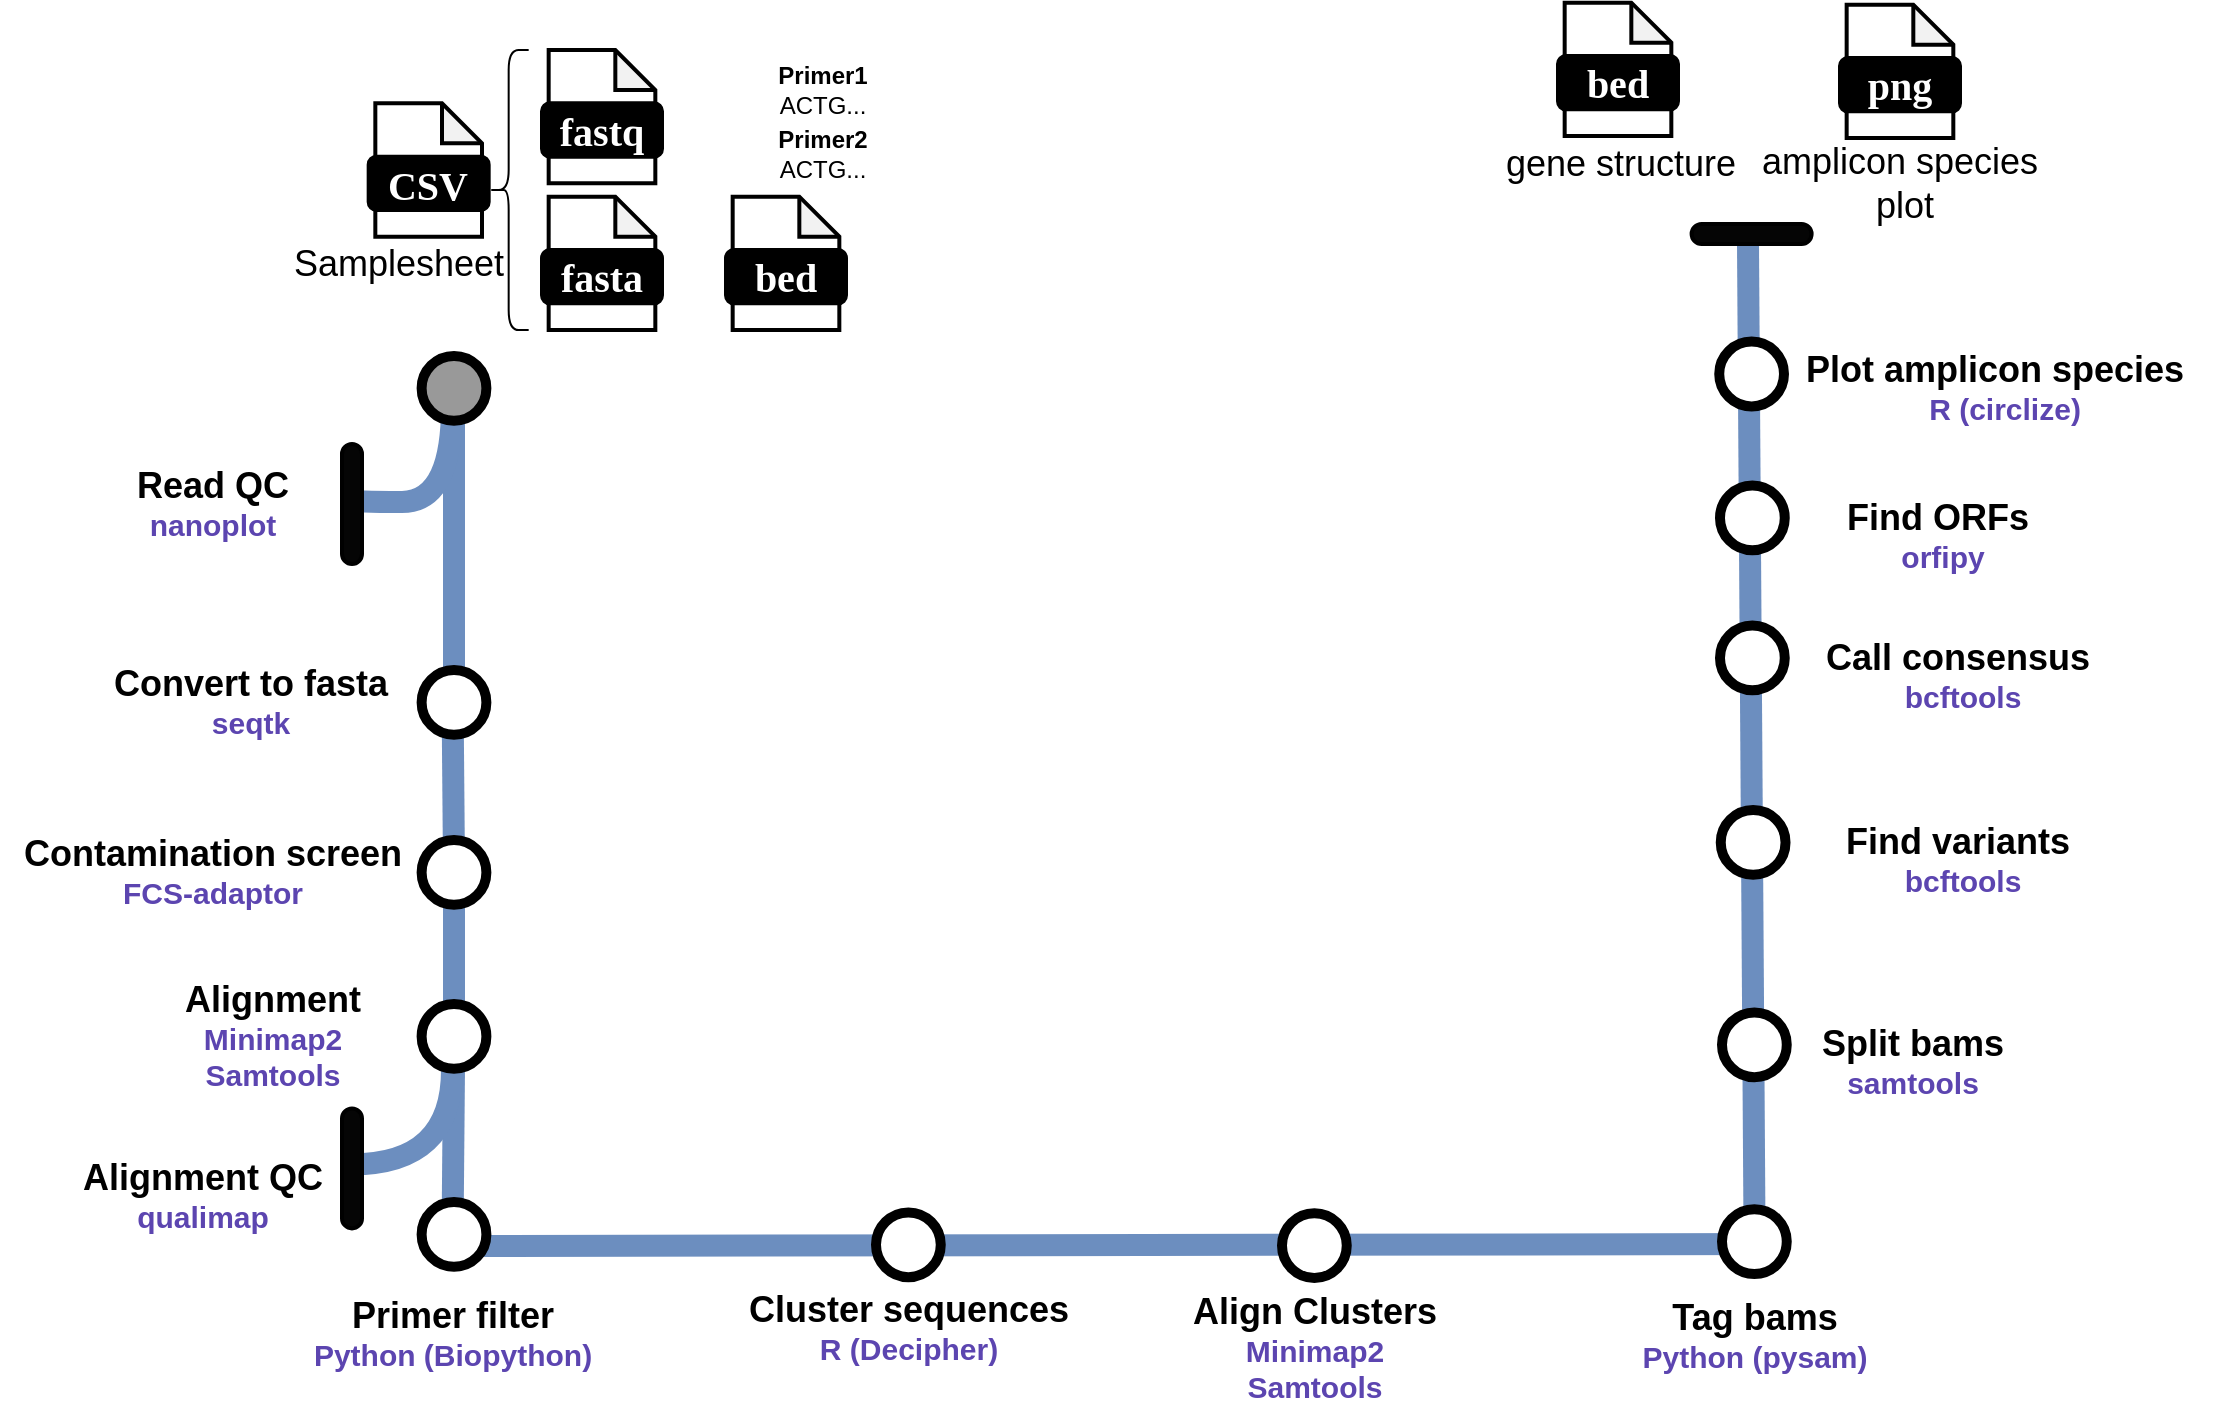 <mxfile version="24.8.6">
  <diagram name="Page-1" id="P_uiMSj8lN0pYwHUzH4j">
    <mxGraphModel dx="2312" dy="773" grid="1" gridSize="10" guides="1" tooltips="1" connect="1" arrows="1" fold="1" page="1" pageScale="1" pageWidth="850" pageHeight="1100" math="0" shadow="0">
      <root>
        <mxCell id="0" />
        <mxCell id="1" parent="0" />
        <mxCell id="v0_ueVVMDbjKfursdaX1-1" value="&lt;span style=&quot;font-size: 18px;&quot;&gt;&lt;b&gt;Convert to fasta&lt;/b&gt;&lt;/span&gt;&lt;div&gt;&lt;b style=&quot;&quot;&gt;&lt;font color=&quot;#5c45b0&quot; style=&quot;font-size: 15px;&quot;&gt;seqtk&lt;/font&gt;&lt;/b&gt;&lt;/div&gt;" style="text;html=1;align=center;verticalAlign=middle;resizable=0;points=[];autosize=1;strokeColor=none;fillColor=none;" vertex="1" parent="1">
          <mxGeometry x="-606.19" y="424.19" width="160" height="50" as="geometry" />
        </mxCell>
        <mxCell id="v0_ueVVMDbjKfursdaX1-7" value="&lt;span style=&quot;font-size: 18px;&quot;&gt;&lt;b&gt;Alignment QC&lt;/b&gt;&lt;/span&gt;&lt;div&gt;&lt;font color=&quot;#5c45b0&quot;&gt;&lt;span style=&quot;font-size: 15px;&quot;&gt;&lt;b&gt;qualimap&lt;/b&gt;&lt;/span&gt;&lt;/font&gt;&lt;/div&gt;" style="text;html=1;align=center;verticalAlign=middle;resizable=0;points=[];autosize=1;strokeColor=none;fillColor=none;" vertex="1" parent="1">
          <mxGeometry x="-620" y="671.19" width="140" height="50" as="geometry" />
        </mxCell>
        <mxCell id="v0_ueVVMDbjKfursdaX1-10" value="&lt;span style=&quot;font-size: 18px;&quot;&gt;&lt;b&gt;Read QC&lt;/b&gt;&lt;/span&gt;&lt;br&gt;&lt;div&gt;&lt;font color=&quot;#5c45b0&quot;&gt;&lt;span style=&quot;font-size: 15px;&quot;&gt;&lt;b&gt;nanoplot&lt;/b&gt;&lt;/span&gt;&lt;/font&gt;&lt;/div&gt;" style="text;html=1;align=center;verticalAlign=middle;resizable=0;points=[];autosize=1;strokeColor=none;fillColor=none;" vertex="1" parent="1">
          <mxGeometry x="-595" y="325" width="100" height="50" as="geometry" />
        </mxCell>
        <mxCell id="v0_ueVVMDbjKfursdaX1-11" value="&lt;span style=&quot;font-size: 18px;&quot;&gt;&lt;b&gt;Contamination screen&lt;/b&gt;&lt;/span&gt;&lt;br&gt;&lt;div&gt;&lt;b style=&quot;&quot;&gt;&lt;font color=&quot;#5c45b0&quot; style=&quot;font-size: 15px;&quot;&gt;FCS-adaptor&lt;/font&gt;&lt;/b&gt;&lt;/div&gt;" style="text;html=1;align=center;verticalAlign=middle;resizable=0;points=[];autosize=1;strokeColor=none;fillColor=none;" vertex="1" parent="1">
          <mxGeometry x="-650.19" y="509.19" width="210" height="50" as="geometry" />
        </mxCell>
        <mxCell id="v0_ueVVMDbjKfursdaX1-18" value="" style="endArrow=none;html=1;rounded=1;strokeWidth=11;fontSize=12;startSize=8;endSize=8;curved=1;exitX=0.5;exitY=1;exitDx=0;exitDy=0;fillColor=#dae8fc;strokeColor=#6c8ebf;" edge="1" parent="1" target="v0_ueVVMDbjKfursdaX1-75">
          <mxGeometry width="50" height="50" relative="1" as="geometry">
            <mxPoint x="-424.0" y="300" as="sourcePoint" />
            <mxPoint x="-424" y="640" as="targetPoint" />
          </mxGeometry>
        </mxCell>
        <mxCell id="v0_ueVVMDbjKfursdaX1-20" value="" style="endArrow=none;html=1;rounded=1;strokeWidth=11;fontSize=12;startSize=8;endSize=8;curved=1;exitX=0.5;exitY=1;exitDx=0;exitDy=0;fillColor=#dae8fc;strokeColor=#6c8ebf;" edge="1" parent="1">
          <mxGeometry width="50" height="50" relative="1" as="geometry">
            <mxPoint x="-409.81" y="721" as="sourcePoint" />
            <mxPoint x="240" y="720" as="targetPoint" />
          </mxGeometry>
        </mxCell>
        <mxCell id="v0_ueVVMDbjKfursdaX1-21" value="" style="group" vertex="1" connectable="0" parent="1">
          <mxGeometry x="-480" y="123" width="855" height="140" as="geometry" />
        </mxCell>
        <mxCell id="v0_ueVVMDbjKfursdaX1-22" value="" style="group" vertex="1" connectable="0" parent="v0_ueVVMDbjKfursdaX1-21">
          <mxGeometry x="13.333" y="26.667" width="60" height="66.667" as="geometry" />
        </mxCell>
        <mxCell id="v0_ueVVMDbjKfursdaX1-23" value="" style="shape=note;whiteSpace=wrap;html=1;backgroundOutline=1;darkOpacity=0.05;rounded=1;size=20;strokeWidth=2;" vertex="1" parent="v0_ueVVMDbjKfursdaX1-22">
          <mxGeometry x="3.333" width="53.333" height="66.667" as="geometry" />
        </mxCell>
        <mxCell id="v0_ueVVMDbjKfursdaX1-24" value="&lt;font data-font-src=&quot;https://fonts.googleapis.com/css?family=Maven+Pro&quot; face=&quot;Maven Pro&quot; color=&quot;#ffffff&quot;&gt;&lt;b&gt;&lt;font style=&quot;font-size: 20px;&quot;&gt;CSV&lt;/font&gt;&lt;/b&gt;&lt;/font&gt;" style="rounded=1;whiteSpace=wrap;html=1;strokeWidth=2;fillColor=#000000;" vertex="1" parent="v0_ueVVMDbjKfursdaX1-22">
          <mxGeometry y="26.667" width="60" height="26.667" as="geometry" />
        </mxCell>
        <mxCell id="v0_ueVVMDbjKfursdaX1-25" value="&lt;font style=&quot;font-size: 18px;&quot; face=&quot;Helvetica&quot;&gt;Samplesheet&lt;/font&gt;" style="text;html=1;align=center;verticalAlign=middle;resizable=0;points=[];autosize=1;strokeColor=none;fillColor=none;" vertex="1" parent="v0_ueVVMDbjKfursdaX1-21">
          <mxGeometry x="-36.67" y="86.663" width="130" height="40" as="geometry" />
        </mxCell>
        <mxCell id="v0_ueVVMDbjKfursdaX1-26" value="" style="group" vertex="1" connectable="0" parent="v0_ueVVMDbjKfursdaX1-21">
          <mxGeometry x="100" width="60" height="66.667" as="geometry" />
        </mxCell>
        <mxCell id="v0_ueVVMDbjKfursdaX1-27" value="" style="shape=note;whiteSpace=wrap;html=1;backgroundOutline=1;darkOpacity=0.05;rounded=1;size=20;strokeWidth=2;" vertex="1" parent="v0_ueVVMDbjKfursdaX1-26">
          <mxGeometry x="3.333" width="53.333" height="66.667" as="geometry" />
        </mxCell>
        <mxCell id="v0_ueVVMDbjKfursdaX1-28" value="&lt;font data-font-src=&quot;https://fonts.googleapis.com/css?family=Maven+Pro&quot; face=&quot;Maven Pro&quot; color=&quot;#ffffff&quot;&gt;&lt;b&gt;&lt;font style=&quot;font-size: 20px;&quot;&gt;fastq&lt;/font&gt;&lt;/b&gt;&lt;/font&gt;" style="rounded=1;whiteSpace=wrap;html=1;strokeWidth=2;fillColor=#000000;" vertex="1" parent="v0_ueVVMDbjKfursdaX1-26">
          <mxGeometry y="26.667" width="60" height="26.667" as="geometry" />
        </mxCell>
        <mxCell id="v0_ueVVMDbjKfursdaX1-29" value="" style="group" vertex="1" connectable="0" parent="v0_ueVVMDbjKfursdaX1-21">
          <mxGeometry x="100" y="73.333" width="60" height="66.667" as="geometry" />
        </mxCell>
        <mxCell id="v0_ueVVMDbjKfursdaX1-30" value="" style="shape=note;whiteSpace=wrap;html=1;backgroundOutline=1;darkOpacity=0.05;rounded=1;size=20;strokeWidth=2;" vertex="1" parent="v0_ueVVMDbjKfursdaX1-29">
          <mxGeometry x="3.333" width="53.333" height="66.667" as="geometry" />
        </mxCell>
        <mxCell id="v0_ueVVMDbjKfursdaX1-31" value="&lt;font data-font-src=&quot;https://fonts.googleapis.com/css?family=Maven+Pro&quot; face=&quot;Maven Pro&quot; color=&quot;#ffffff&quot;&gt;&lt;b&gt;&lt;font style=&quot;font-size: 20px;&quot;&gt;fasta&lt;/font&gt;&lt;/b&gt;&lt;/font&gt;" style="rounded=1;whiteSpace=wrap;html=1;strokeWidth=2;fillColor=#000000;" vertex="1" parent="v0_ueVVMDbjKfursdaX1-29">
          <mxGeometry y="26.667" width="60" height="26.667" as="geometry" />
        </mxCell>
        <mxCell id="v0_ueVVMDbjKfursdaX1-32" value="" style="shape=curlyBracket;whiteSpace=wrap;html=1;rounded=1;labelPosition=left;verticalLabelPosition=middle;align=right;verticalAlign=middle;size=0.5;" vertex="1" parent="v0_ueVVMDbjKfursdaX1-21">
          <mxGeometry x="73.333" width="20" height="140" as="geometry" />
        </mxCell>
        <mxCell id="v0_ueVVMDbjKfursdaX1-84" value="" style="group" vertex="1" connectable="0" parent="v0_ueVVMDbjKfursdaX1-21">
          <mxGeometry x="192" y="73.333" width="60" height="66.667" as="geometry" />
        </mxCell>
        <mxCell id="v0_ueVVMDbjKfursdaX1-85" value="" style="shape=note;whiteSpace=wrap;html=1;backgroundOutline=1;darkOpacity=0.05;rounded=1;size=20;strokeWidth=2;" vertex="1" parent="v0_ueVVMDbjKfursdaX1-84">
          <mxGeometry x="3.333" width="53.333" height="66.667" as="geometry" />
        </mxCell>
        <mxCell id="v0_ueVVMDbjKfursdaX1-86" value="&lt;font data-font-src=&quot;https://fonts.googleapis.com/css?family=Maven+Pro&quot; face=&quot;Maven Pro&quot; color=&quot;#ffffff&quot;&gt;&lt;b&gt;&lt;font style=&quot;font-size: 20px;&quot;&gt;bed&lt;/font&gt;&lt;/b&gt;&lt;/font&gt;" style="rounded=1;whiteSpace=wrap;html=1;strokeWidth=2;fillColor=#000000;" vertex="1" parent="v0_ueVVMDbjKfursdaX1-84">
          <mxGeometry y="26.667" width="60" height="26.667" as="geometry" />
        </mxCell>
        <mxCell id="v0_ueVVMDbjKfursdaX1-121" value="" style="group" vertex="1" connectable="0" parent="v0_ueVVMDbjKfursdaX1-21">
          <mxGeometry x="608" y="-23.667" width="60" height="66.667" as="geometry" />
        </mxCell>
        <mxCell id="v0_ueVVMDbjKfursdaX1-122" value="" style="shape=note;whiteSpace=wrap;html=1;backgroundOutline=1;darkOpacity=0.05;rounded=1;size=20;strokeWidth=2;" vertex="1" parent="v0_ueVVMDbjKfursdaX1-121">
          <mxGeometry x="3.333" width="53.333" height="66.667" as="geometry" />
        </mxCell>
        <mxCell id="v0_ueVVMDbjKfursdaX1-123" value="&lt;font data-font-src=&quot;https://fonts.googleapis.com/css?family=Maven+Pro&quot; face=&quot;Maven Pro&quot; color=&quot;#ffffff&quot;&gt;&lt;b&gt;&lt;font style=&quot;font-size: 20px;&quot;&gt;bed&lt;/font&gt;&lt;/b&gt;&lt;/font&gt;" style="rounded=1;whiteSpace=wrap;html=1;strokeWidth=2;fillColor=#000000;" vertex="1" parent="v0_ueVVMDbjKfursdaX1-121">
          <mxGeometry y="26.667" width="60" height="26.667" as="geometry" />
        </mxCell>
        <mxCell id="v0_ueVVMDbjKfursdaX1-124" value="" style="group" vertex="1" connectable="0" parent="v0_ueVVMDbjKfursdaX1-21">
          <mxGeometry x="749" y="-22.667" width="60" height="66.67" as="geometry" />
        </mxCell>
        <mxCell id="v0_ueVVMDbjKfursdaX1-125" value="" style="shape=note;whiteSpace=wrap;html=1;backgroundOutline=1;darkOpacity=0.05;rounded=1;size=20;strokeWidth=2;" vertex="1" parent="v0_ueVVMDbjKfursdaX1-124">
          <mxGeometry x="3.33" width="53.33" height="66.67" as="geometry" />
        </mxCell>
        <mxCell id="v0_ueVVMDbjKfursdaX1-126" value="&lt;font data-font-src=&quot;https://fonts.googleapis.com/css?family=Maven+Pro&quot; face=&quot;Maven Pro&quot; color=&quot;#ffffff&quot;&gt;&lt;b&gt;&lt;font style=&quot;font-size: 20px;&quot;&gt;png&lt;/font&gt;&lt;/b&gt;&lt;/font&gt;" style="rounded=1;whiteSpace=wrap;html=1;strokeWidth=2;fillColor=#000000;" vertex="1" parent="v0_ueVVMDbjKfursdaX1-124">
          <mxGeometry y="26.667" width="60" height="26.667" as="geometry" />
        </mxCell>
        <mxCell id="v0_ueVVMDbjKfursdaX1-128" value="&lt;font style=&quot;font-size: 18px;&quot; face=&quot;Helvetica&quot;&gt;amplicon species&amp;nbsp;&lt;/font&gt;&lt;div&gt;&lt;font style=&quot;font-size: 18px;&quot; face=&quot;Helvetica&quot;&gt;plot&lt;/font&gt;&lt;/div&gt;" style="text;html=1;align=center;verticalAlign=middle;resizable=0;points=[];autosize=1;strokeColor=none;fillColor=none;" vertex="1" parent="v0_ueVVMDbjKfursdaX1-21">
          <mxGeometry x="696" y="37.003" width="170" height="60" as="geometry" />
        </mxCell>
        <mxCell id="v0_ueVVMDbjKfursdaX1-35" value="" style="endArrow=none;html=1;rounded=1;strokeWidth=11;fontSize=12;startSize=8;endSize=8;curved=1;fillColor=#dae8fc;strokeColor=#6c8ebf;exitX=0.5;exitY=0;exitDx=0;exitDy=0;" edge="1" parent="1" source="v0_ueVVMDbjKfursdaX1-104">
          <mxGeometry width="50" height="50" relative="1" as="geometry">
            <mxPoint x="226" y="683" as="sourcePoint" />
            <mxPoint x="223" y="220" as="targetPoint" />
          </mxGeometry>
        </mxCell>
        <mxCell id="v0_ueVVMDbjKfursdaX1-36" value="" style="rounded=1;whiteSpace=wrap;html=1;strokeWidth=2;arcSize=50;fillColor=#050505;rotation=-90;" vertex="1" parent="1">
          <mxGeometry x="219.81" y="185" width="10" height="60" as="geometry" />
        </mxCell>
        <mxCell id="v0_ueVVMDbjKfursdaX1-57" value="" style="endArrow=none;html=1;rounded=1;strokeWidth=11;fontSize=12;startSize=8;endSize=8;curved=1;exitX=0.5;exitY=1;exitDx=0;exitDy=0;fillColor=#dae8fc;strokeColor=#6c8ebf;" edge="1" parent="1" source="v0_ueVVMDbjKfursdaX1-89">
          <mxGeometry width="50" height="50" relative="1" as="geometry">
            <mxPoint x="-424.59" y="463" as="sourcePoint" />
            <mxPoint x="-424.59" y="699" as="targetPoint" />
          </mxGeometry>
        </mxCell>
        <mxCell id="v0_ueVVMDbjKfursdaX1-61" value="" style="ellipse;whiteSpace=wrap;html=1;aspect=fixed;rounded=1;rotation=0;strokeWidth=5;" vertex="1" parent="1">
          <mxGeometry x="-440.19" y="698.999" width="32.381" height="32.381" as="geometry" />
        </mxCell>
        <mxCell id="v0_ueVVMDbjKfursdaX1-78" value="&lt;b&gt;Primer1&lt;/b&gt;&lt;div&gt;ACTG...&lt;/div&gt;" style="text;html=1;align=center;verticalAlign=middle;resizable=0;points=[];autosize=1;strokeColor=none;fillColor=none;" vertex="1" parent="1">
          <mxGeometry x="-275" y="123" width="70" height="40" as="geometry" />
        </mxCell>
        <mxCell id="v0_ueVVMDbjKfursdaX1-79" value="&lt;b&gt;Primer2&lt;/b&gt;&lt;div&gt;ACTG...&lt;/div&gt;" style="text;html=1;align=center;verticalAlign=middle;resizable=0;points=[];autosize=1;strokeColor=none;fillColor=none;" vertex="1" parent="1">
          <mxGeometry x="-275" y="155" width="70" height="40" as="geometry" />
        </mxCell>
        <mxCell id="v0_ueVVMDbjKfursdaX1-88" value="" style="endArrow=none;html=1;rounded=1;strokeWidth=11;fontSize=12;startSize=8;endSize=8;curved=1;exitX=0.5;exitY=1;exitDx=0;exitDy=0;fillColor=#dae8fc;strokeColor=#6c8ebf;" edge="1" parent="1" target="v0_ueVVMDbjKfursdaX1-87">
          <mxGeometry width="50" height="50" relative="1" as="geometry">
            <mxPoint x="-424.59" y="463" as="sourcePoint" />
            <mxPoint x="-424.59" y="699" as="targetPoint" />
          </mxGeometry>
        </mxCell>
        <mxCell id="v0_ueVVMDbjKfursdaX1-90" value="" style="endArrow=none;html=1;rounded=1;strokeWidth=11;fontSize=12;startSize=8;endSize=8;curved=1;exitX=0.5;exitY=1;exitDx=0;exitDy=0;fillColor=#dae8fc;strokeColor=#6c8ebf;" edge="1" parent="1" source="v0_ueVVMDbjKfursdaX1-87" target="v0_ueVVMDbjKfursdaX1-89">
          <mxGeometry width="50" height="50" relative="1" as="geometry">
            <mxPoint x="-424" y="550" as="sourcePoint" />
            <mxPoint x="-424.59" y="699" as="targetPoint" />
          </mxGeometry>
        </mxCell>
        <mxCell id="v0_ueVVMDbjKfursdaX1-91" value="&lt;span style=&quot;font-size: 18px;&quot;&gt;&lt;b&gt;Alignment&lt;/b&gt;&lt;/span&gt;&lt;br&gt;&lt;div&gt;&lt;font color=&quot;#5c45b0&quot;&gt;&lt;span style=&quot;font-size: 15px;&quot;&gt;&lt;b&gt;Minimap2&lt;/b&gt;&lt;/span&gt;&lt;/font&gt;&lt;/div&gt;&lt;div&gt;&lt;font color=&quot;#5c45b0&quot;&gt;&lt;span style=&quot;font-size: 15px;&quot;&gt;&lt;b&gt;Samtools&lt;/b&gt;&lt;/span&gt;&lt;/font&gt;&lt;/div&gt;" style="text;html=1;align=center;verticalAlign=middle;resizable=0;points=[];autosize=1;strokeColor=none;fillColor=none;" vertex="1" parent="1">
          <mxGeometry x="-570" y="581.19" width="110" height="70" as="geometry" />
        </mxCell>
        <mxCell id="v0_ueVVMDbjKfursdaX1-75" value="" style="ellipse;whiteSpace=wrap;html=1;aspect=fixed;rounded=1;rotation=0;strokeWidth=5;" vertex="1" parent="1">
          <mxGeometry x="-440.19" y="432.999" width="32.381" height="32.381" as="geometry" />
        </mxCell>
        <mxCell id="v0_ueVVMDbjKfursdaX1-87" value="" style="ellipse;whiteSpace=wrap;html=1;aspect=fixed;rounded=1;rotation=0;strokeWidth=5;" vertex="1" parent="1">
          <mxGeometry x="-440.19" y="517.999" width="32.381" height="32.381" as="geometry" />
        </mxCell>
        <mxCell id="v0_ueVVMDbjKfursdaX1-92" value="" style="group" vertex="1" connectable="0" parent="1">
          <mxGeometry x="-480" y="300.81" width="55" height="79.19" as="geometry" />
        </mxCell>
        <mxCell id="v0_ueVVMDbjKfursdaX1-8" value="" style="endArrow=none;html=1;rounded=1;strokeWidth=11;fontSize=12;startSize=8;endSize=8;curved=1;exitX=0.5;exitY=1;exitDx=0;exitDy=0;fillColor=#dae8fc;strokeColor=#6c8ebf;edgeStyle=orthogonalEdgeStyle;entryX=1;entryY=0.28;entryDx=0;entryDy=0;entryPerimeter=0;" edge="1" parent="v0_ueVVMDbjKfursdaX1-92">
          <mxGeometry width="50" height="50" relative="1" as="geometry">
            <mxPoint x="55.0" as="sourcePoint" />
            <mxPoint x="5" y="47.19" as="targetPoint" />
            <Array as="points">
              <mxPoint x="55" y="48.19" />
            </Array>
          </mxGeometry>
        </mxCell>
        <mxCell id="v0_ueVVMDbjKfursdaX1-9" value="" style="rounded=1;whiteSpace=wrap;html=1;strokeWidth=2;arcSize=50;fillColor=#050505;" vertex="1" parent="v0_ueVVMDbjKfursdaX1-92">
          <mxGeometry y="19.19" width="10" height="60" as="geometry" />
        </mxCell>
        <mxCell id="v0_ueVVMDbjKfursdaX1-93" value="" style="group" vertex="1" connectable="0" parent="1">
          <mxGeometry x="-480" y="633.0" width="55" height="79.19" as="geometry" />
        </mxCell>
        <mxCell id="v0_ueVVMDbjKfursdaX1-94" value="" style="endArrow=none;html=1;rounded=1;strokeWidth=11;fontSize=12;startSize=8;endSize=8;curved=1;exitX=0.5;exitY=1;exitDx=0;exitDy=0;fillColor=#dae8fc;strokeColor=#6c8ebf;edgeStyle=orthogonalEdgeStyle;entryX=1;entryY=0.28;entryDx=0;entryDy=0;entryPerimeter=0;" edge="1" parent="v0_ueVVMDbjKfursdaX1-93">
          <mxGeometry width="50" height="50" relative="1" as="geometry">
            <mxPoint x="55.0" as="sourcePoint" />
            <mxPoint x="5" y="47.19" as="targetPoint" />
            <Array as="points">
              <mxPoint x="55" y="48.19" />
            </Array>
          </mxGeometry>
        </mxCell>
        <mxCell id="v0_ueVVMDbjKfursdaX1-95" value="" style="rounded=1;whiteSpace=wrap;html=1;strokeWidth=2;arcSize=50;fillColor=#050505;" vertex="1" parent="v0_ueVVMDbjKfursdaX1-93">
          <mxGeometry y="19.19" width="10" height="60" as="geometry" />
        </mxCell>
        <mxCell id="v0_ueVVMDbjKfursdaX1-89" value="" style="ellipse;whiteSpace=wrap;html=1;aspect=fixed;rounded=1;rotation=0;strokeWidth=5;" vertex="1" parent="1">
          <mxGeometry x="-440.19" y="599.999" width="32.381" height="32.381" as="geometry" />
        </mxCell>
        <mxCell id="v0_ueVVMDbjKfursdaX1-76" value="" style="ellipse;whiteSpace=wrap;html=1;aspect=fixed;rounded=1;rotation=0;strokeWidth=5;fillColor=#999999;" vertex="1" parent="1">
          <mxGeometry x="-440.19" y="275.959" width="32.381" height="32.381" as="geometry" />
        </mxCell>
        <mxCell id="v0_ueVVMDbjKfursdaX1-96" value="&lt;span style=&quot;font-size: 18px;&quot;&gt;&lt;b&gt;Primer filter&lt;/b&gt;&lt;/span&gt;&lt;div&gt;&lt;font color=&quot;#5c45b0&quot;&gt;&lt;span style=&quot;font-size: 15px;&quot;&gt;&lt;b&gt;Python (Biopython)&lt;/b&gt;&lt;/span&gt;&lt;/font&gt;&lt;/div&gt;" style="text;html=1;align=center;verticalAlign=middle;resizable=0;points=[];autosize=1;strokeColor=none;fillColor=none;" vertex="1" parent="1">
          <mxGeometry x="-505" y="740" width="160" height="50" as="geometry" />
        </mxCell>
        <mxCell id="v0_ueVVMDbjKfursdaX1-97" value="" style="ellipse;whiteSpace=wrap;html=1;aspect=fixed;rounded=1;rotation=0;strokeWidth=5;" vertex="1" parent="1">
          <mxGeometry x="-213" y="704.189" width="32.381" height="32.381" as="geometry" />
        </mxCell>
        <mxCell id="v0_ueVVMDbjKfursdaX1-101" value="&lt;span style=&quot;font-size: 18px;&quot;&gt;&lt;b&gt;Cluster sequences&lt;/b&gt;&lt;/span&gt;&lt;div&gt;&lt;font color=&quot;#5c45b0&quot;&gt;&lt;span style=&quot;font-size: 15px;&quot;&gt;&lt;b&gt;R (Decipher)&lt;/b&gt;&lt;/span&gt;&lt;/font&gt;&lt;/div&gt;" style="text;html=1;align=center;verticalAlign=middle;resizable=0;points=[];autosize=1;strokeColor=none;fillColor=none;" vertex="1" parent="1">
          <mxGeometry x="-286.81" y="736.57" width="180" height="50" as="geometry" />
        </mxCell>
        <mxCell id="v0_ueVVMDbjKfursdaX1-102" value="" style="ellipse;whiteSpace=wrap;html=1;aspect=fixed;rounded=1;rotation=0;strokeWidth=5;" vertex="1" parent="1">
          <mxGeometry x="-10" y="704.619" width="32.381" height="32.381" as="geometry" />
        </mxCell>
        <mxCell id="v0_ueVVMDbjKfursdaX1-103" value="&lt;span style=&quot;font-size: 18px;&quot;&gt;&lt;b&gt;Align Clusters&lt;/b&gt;&lt;/span&gt;&lt;div&gt;&lt;font color=&quot;#5c45b0&quot;&gt;&lt;span style=&quot;font-size: 15px;&quot;&gt;&lt;b&gt;Minimap2&lt;/b&gt;&lt;/span&gt;&lt;/font&gt;&lt;/div&gt;&lt;div&gt;&lt;font color=&quot;#5c45b0&quot;&gt;&lt;span style=&quot;font-size: 15px;&quot;&gt;&lt;b&gt;Samtools&lt;/b&gt;&lt;/span&gt;&lt;/font&gt;&lt;/div&gt;" style="text;html=1;align=center;verticalAlign=middle;resizable=0;points=[];autosize=1;strokeColor=none;fillColor=none;" vertex="1" parent="1">
          <mxGeometry x="-68.81" y="736.57" width="150" height="70" as="geometry" />
        </mxCell>
        <mxCell id="v0_ueVVMDbjKfursdaX1-105" value="&lt;span style=&quot;font-size: 18px;&quot;&gt;&lt;b&gt;Tag bams&lt;/b&gt;&lt;/span&gt;&lt;div&gt;&lt;font color=&quot;#5c45b0&quot;&gt;&lt;span style=&quot;font-size: 15px;&quot;&gt;&lt;b&gt;Python (pysam)&lt;/b&gt;&lt;/span&gt;&lt;/font&gt;&lt;/div&gt;" style="text;html=1;align=center;verticalAlign=middle;resizable=0;points=[];autosize=1;strokeColor=none;fillColor=none;" vertex="1" parent="1">
          <mxGeometry x="156.19" y="741" width="140" height="50" as="geometry" />
        </mxCell>
        <mxCell id="v0_ueVVMDbjKfursdaX1-104" value="" style="ellipse;whiteSpace=wrap;html=1;aspect=fixed;rounded=1;rotation=0;strokeWidth=5;" vertex="1" parent="1">
          <mxGeometry x="210" y="702.619" width="32.381" height="32.381" as="geometry" />
        </mxCell>
        <mxCell id="v0_ueVVMDbjKfursdaX1-107" value="" style="ellipse;whiteSpace=wrap;html=1;aspect=fixed;rounded=1;rotation=0;strokeWidth=5;" vertex="1" parent="1">
          <mxGeometry x="210" y="604.189" width="32.381" height="32.381" as="geometry" />
        </mxCell>
        <mxCell id="v0_ueVVMDbjKfursdaX1-108" value="&lt;span style=&quot;font-size: 18px;&quot;&gt;&lt;b&gt;Split bams&lt;/b&gt;&lt;/span&gt;&lt;div&gt;&lt;font color=&quot;#5c45b0&quot;&gt;&lt;span style=&quot;font-size: 15px;&quot;&gt;&lt;b&gt;samtools&lt;/b&gt;&lt;/span&gt;&lt;/font&gt;&lt;/div&gt;" style="text;html=1;align=center;verticalAlign=middle;resizable=0;points=[];autosize=1;strokeColor=none;fillColor=none;" vertex="1" parent="1">
          <mxGeometry x="250" y="604.19" width="110" height="50" as="geometry" />
        </mxCell>
        <mxCell id="v0_ueVVMDbjKfursdaX1-109" value="" style="ellipse;whiteSpace=wrap;html=1;aspect=fixed;rounded=1;rotation=0;strokeWidth=5;" vertex="1" parent="1">
          <mxGeometry x="209.38" y="502.999" width="32.381" height="32.381" as="geometry" />
        </mxCell>
        <mxCell id="v0_ueVVMDbjKfursdaX1-110" value="&lt;span style=&quot;font-size: 18px;&quot;&gt;&lt;b&gt;Find variants&amp;nbsp;&lt;/b&gt;&lt;/span&gt;&lt;div&gt;&lt;font color=&quot;#5c45b0&quot;&gt;&lt;span style=&quot;font-size: 15px;&quot;&gt;&lt;b&gt;bcftools&lt;/b&gt;&lt;/span&gt;&lt;/font&gt;&lt;/div&gt;" style="text;html=1;align=center;verticalAlign=middle;resizable=0;points=[];autosize=1;strokeColor=none;fillColor=none;" vertex="1" parent="1">
          <mxGeometry x="260" y="503.0" width="140" height="50" as="geometry" />
        </mxCell>
        <mxCell id="v0_ueVVMDbjKfursdaX1-111" value="" style="ellipse;whiteSpace=wrap;html=1;aspect=fixed;rounded=1;rotation=0;strokeWidth=5;" vertex="1" parent="1">
          <mxGeometry x="209" y="410.759" width="32.381" height="32.381" as="geometry" />
        </mxCell>
        <mxCell id="v0_ueVVMDbjKfursdaX1-112" value="&lt;span style=&quot;font-size: 18px;&quot;&gt;&lt;b&gt;Call consensus&amp;nbsp;&lt;/b&gt;&lt;/span&gt;&lt;div&gt;&lt;font color=&quot;#5c45b0&quot;&gt;&lt;span style=&quot;font-size: 15px;&quot;&gt;&lt;b&gt;bcftools&lt;/b&gt;&lt;/span&gt;&lt;/font&gt;&lt;/div&gt;" style="text;html=1;align=center;verticalAlign=middle;resizable=0;points=[];autosize=1;strokeColor=none;fillColor=none;" vertex="1" parent="1">
          <mxGeometry x="249.62" y="410.76" width="160" height="50" as="geometry" />
        </mxCell>
        <mxCell id="v0_ueVVMDbjKfursdaX1-113" value="" style="ellipse;whiteSpace=wrap;html=1;aspect=fixed;rounded=1;rotation=0;strokeWidth=5;" vertex="1" parent="1">
          <mxGeometry x="209" y="340.759" width="32.381" height="32.381" as="geometry" />
        </mxCell>
        <mxCell id="v0_ueVVMDbjKfursdaX1-114" value="&lt;span style=&quot;font-size: 18px;&quot;&gt;&lt;b&gt;Find ORFs&amp;nbsp;&lt;/b&gt;&lt;/span&gt;&lt;div&gt;&lt;font color=&quot;#5c45b0&quot;&gt;&lt;span style=&quot;font-size: 15px;&quot;&gt;&lt;b&gt;orfipy&lt;/b&gt;&lt;/span&gt;&lt;/font&gt;&lt;/div&gt;" style="text;html=1;align=center;verticalAlign=middle;resizable=0;points=[];autosize=1;strokeColor=none;fillColor=none;" vertex="1" parent="1">
          <mxGeometry x="260" y="340.76" width="120" height="50" as="geometry" />
        </mxCell>
        <mxCell id="v0_ueVVMDbjKfursdaX1-115" value="" style="ellipse;whiteSpace=wrap;html=1;aspect=fixed;rounded=1;rotation=0;strokeWidth=5;" vertex="1" parent="1">
          <mxGeometry x="208.62" y="268.809" width="32.381" height="32.381" as="geometry" />
        </mxCell>
        <mxCell id="v0_ueVVMDbjKfursdaX1-116" value="&lt;span style=&quot;font-size: 18px;&quot;&gt;&lt;b&gt;Plot amplicon species&amp;nbsp;&amp;nbsp;&lt;/b&gt;&lt;/span&gt;&lt;div&gt;&lt;font color=&quot;#5c45b0&quot;&gt;&lt;span style=&quot;font-size: 15px;&quot;&gt;&lt;b&gt;R (circlize)&lt;/b&gt;&lt;/span&gt;&lt;/font&gt;&lt;/div&gt;" style="text;html=1;align=center;verticalAlign=middle;resizable=0;points=[];autosize=1;strokeColor=none;fillColor=none;" vertex="1" parent="1">
          <mxGeometry x="241.38" y="267.15" width="220" height="50" as="geometry" />
        </mxCell>
        <mxCell id="v0_ueVVMDbjKfursdaX1-127" value="&lt;font style=&quot;font-size: 18px;&quot; face=&quot;Helvetica&quot;&gt;gene structure&lt;/font&gt;" style="text;html=1;align=center;verticalAlign=middle;resizable=0;points=[];autosize=1;strokeColor=none;fillColor=none;" vertex="1" parent="1">
          <mxGeometry x="89" y="160.003" width="140" height="40" as="geometry" />
        </mxCell>
      </root>
    </mxGraphModel>
  </diagram>
</mxfile>
